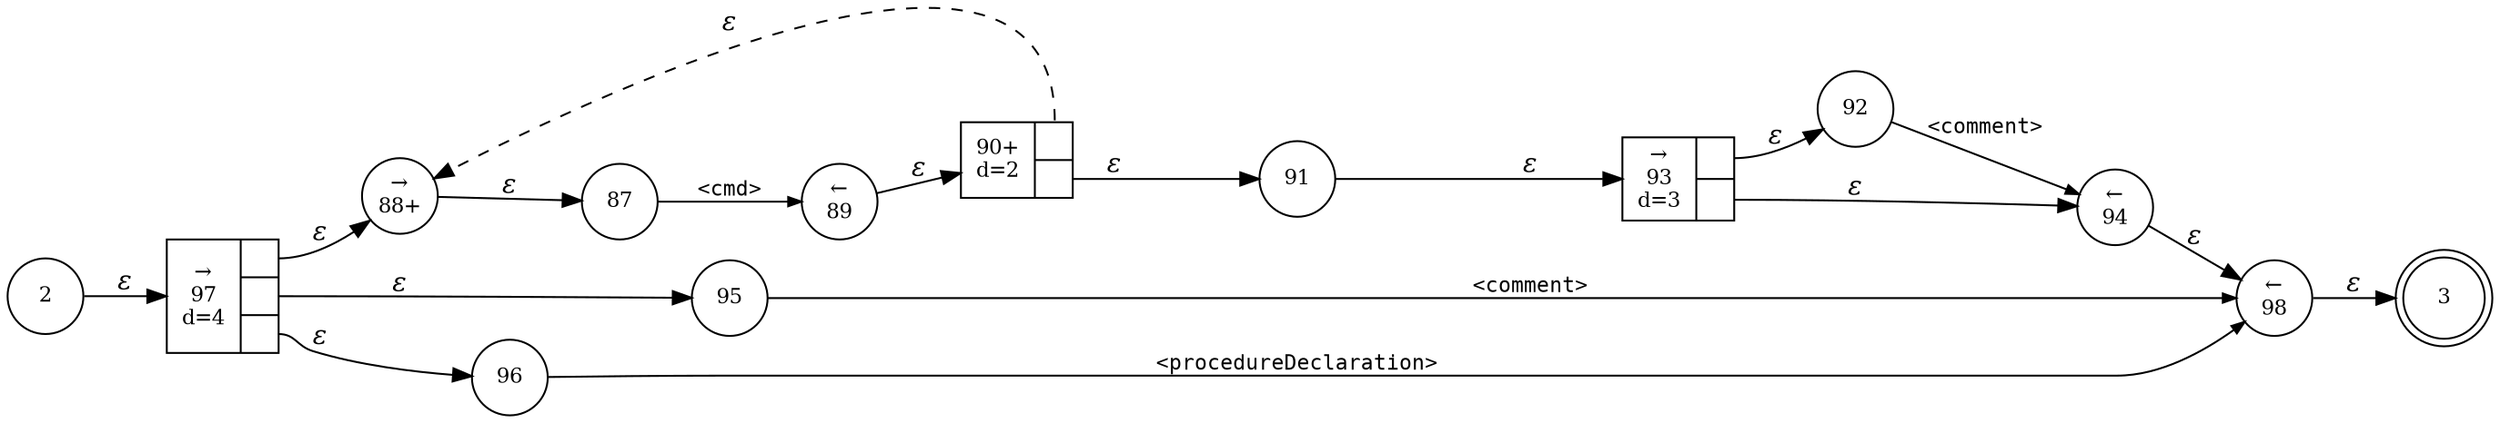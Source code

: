 digraph ATN {
rankdir=LR;
s3[fontsize=11, label="3", shape=doublecircle, fixedsize=true, width=.6];
s96[fontsize=11,label="96", shape=circle, fixedsize=true, width=.55, peripheries=1];
s97[fontsize=11,label="{&rarr;\n97\nd=4|{<p0>|<p1>|<p2>}}", shape=record, fixedsize=false, peripheries=1];
s2[fontsize=11,label="2", shape=circle, fixedsize=true, width=.55, peripheries=1];
s98[fontsize=11,label="&larr;\n98", shape=circle, fixedsize=true, width=.55, peripheries=1];
s87[fontsize=11,label="87", shape=circle, fixedsize=true, width=.55, peripheries=1];
s88[fontsize=11,label="&rarr;\n88+", shape=circle, fixedsize=true, width=.55, peripheries=1];
s89[fontsize=11,label="&larr;\n89", shape=circle, fixedsize=true, width=.55, peripheries=1];
s90[fontsize=11,label="{90+\nd=2|{<p0>|<p1>}}", shape=record, fixedsize=false, peripheries=1];
s91[fontsize=11,label="91", shape=circle, fixedsize=true, width=.55, peripheries=1];
s92[fontsize=11,label="92", shape=circle, fixedsize=true, width=.55, peripheries=1];
s93[fontsize=11,label="{&rarr;\n93\nd=3|{<p0>|<p1>}}", shape=record, fixedsize=false, peripheries=1];
s94[fontsize=11,label="&larr;\n94", shape=circle, fixedsize=true, width=.55, peripheries=1];
s95[fontsize=11,label="95", shape=circle, fixedsize=true, width=.55, peripheries=1];
s2 -> s97 [fontname="Times-Italic", label="&epsilon;"];
s97:p0 -> s88 [fontname="Times-Italic", label="&epsilon;"];
s97:p1 -> s95 [fontname="Times-Italic", label="&epsilon;"];
s97:p2 -> s96 [fontname="Times-Italic", label="&epsilon;"];
s88 -> s87 [fontname="Times-Italic", label="&epsilon;"];
s95 -> s98 [fontsize=11, fontname="Courier", arrowsize=.7, label = "<comment>", arrowhead = normal];
s96 -> s98 [fontsize=11, fontname="Courier", arrowsize=.7, label = "<procedureDeclaration>", arrowhead = normal];
s87 -> s89 [fontsize=11, fontname="Courier", arrowsize=.7, label = "<cmd>", arrowhead = normal];
s98 -> s3 [fontname="Times-Italic", label="&epsilon;"];
s89 -> s90 [fontname="Times-Italic", label="&epsilon;"];
s90:p0 -> s88 [fontname="Times-Italic", label="&epsilon;", style="dashed"];
s90:p1 -> s91 [fontname="Times-Italic", label="&epsilon;"];
s91 -> s93 [fontname="Times-Italic", label="&epsilon;"];
s93:p0 -> s92 [fontname="Times-Italic", label="&epsilon;"];
s93:p1 -> s94 [fontname="Times-Italic", label="&epsilon;"];
s92 -> s94 [fontsize=11, fontname="Courier", arrowsize=.7, label = "<comment>", arrowhead = normal];
s94 -> s98 [fontname="Times-Italic", label="&epsilon;"];
}